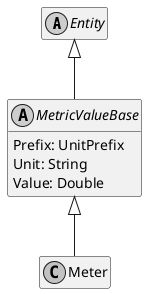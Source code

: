 ﻿@startuml
hide empty members
skinparam monochrome true
skinparam backgroundcolor transparent

abstract class Entity {
}

Entity <|-- MetricValueBase

abstract class MetricValueBase {
    Prefix: UnitPrefix
    Unit: String
    Value: Double
}

MetricValueBase <|-- Meter

class Meter {
}

@enduml
